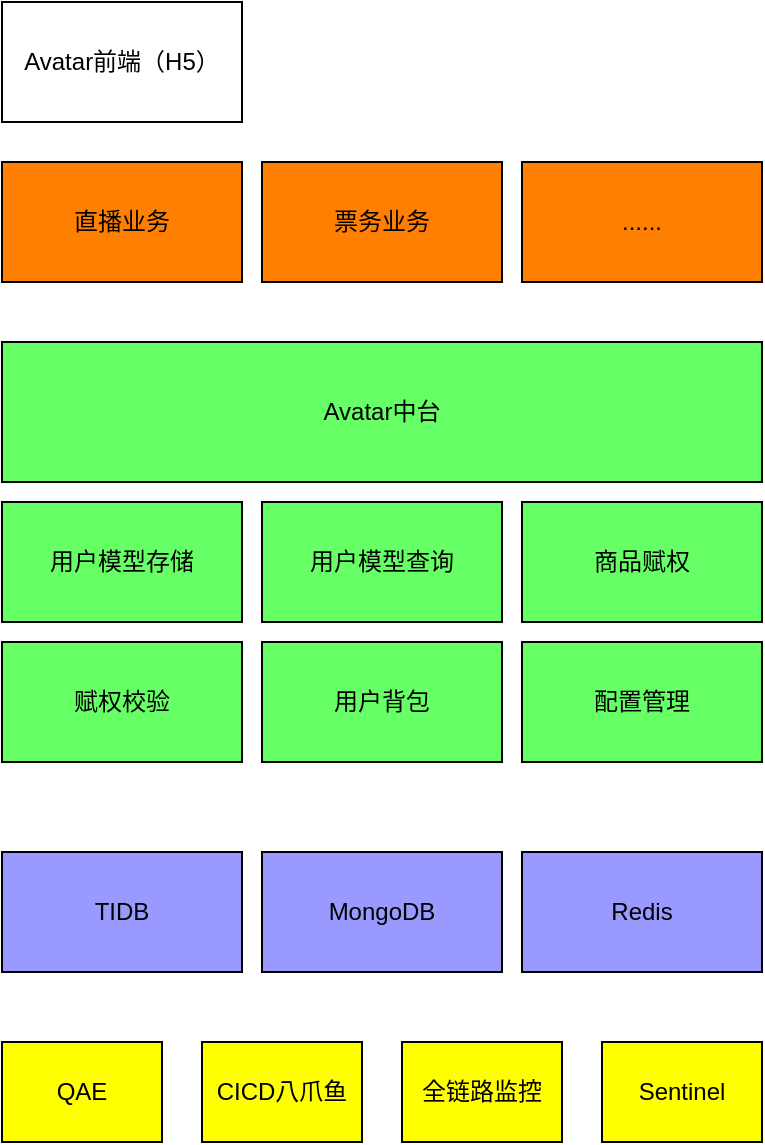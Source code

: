 <mxfile version="14.0.4" type="github">
  <diagram id="s80pH2GnnMX6pbSVh5So" name="Page-1">
    <mxGraphModel dx="1426" dy="803" grid="1" gridSize="10" guides="1" tooltips="1" connect="1" arrows="1" fold="1" page="1" pageScale="1" pageWidth="827" pageHeight="1169" math="0" shadow="0">
      <root>
        <mxCell id="0" />
        <mxCell id="1" parent="0" />
        <mxCell id="3ZbYRFyk5D7tgO6IIjx2-1" value="Avatar中台" style="rounded=0;whiteSpace=wrap;html=1;fillColor=#66FF66;" vertex="1" parent="1">
          <mxGeometry x="280" y="270" width="380" height="70" as="geometry" />
        </mxCell>
        <mxCell id="3ZbYRFyk5D7tgO6IIjx2-2" value="用户模型存储" style="rounded=0;whiteSpace=wrap;html=1;fillColor=#66FF66;" vertex="1" parent="1">
          <mxGeometry x="280" y="350" width="120" height="60" as="geometry" />
        </mxCell>
        <mxCell id="3ZbYRFyk5D7tgO6IIjx2-3" value="用户模型查询" style="rounded=0;whiteSpace=wrap;html=1;fillColor=#66FF66;" vertex="1" parent="1">
          <mxGeometry x="410" y="350" width="120" height="60" as="geometry" />
        </mxCell>
        <mxCell id="3ZbYRFyk5D7tgO6IIjx2-4" value="商品赋权" style="rounded=0;whiteSpace=wrap;html=1;fillColor=#66FF66;" vertex="1" parent="1">
          <mxGeometry x="540" y="350" width="120" height="60" as="geometry" />
        </mxCell>
        <mxCell id="3ZbYRFyk5D7tgO6IIjx2-5" value="配置管理" style="rounded=0;whiteSpace=wrap;html=1;fillColor=#66FF66;" vertex="1" parent="1">
          <mxGeometry x="540" y="420" width="120" height="60" as="geometry" />
        </mxCell>
        <mxCell id="3ZbYRFyk5D7tgO6IIjx2-6" value="用户背包" style="rounded=0;whiteSpace=wrap;html=1;fillColor=#66FF66;" vertex="1" parent="1">
          <mxGeometry x="410" y="420" width="120" height="60" as="geometry" />
        </mxCell>
        <mxCell id="3ZbYRFyk5D7tgO6IIjx2-7" value="赋权校验" style="rounded=0;whiteSpace=wrap;html=1;fillColor=#66FF66;" vertex="1" parent="1">
          <mxGeometry x="280" y="420" width="120" height="60" as="geometry" />
        </mxCell>
        <mxCell id="3ZbYRFyk5D7tgO6IIjx2-8" value="TIDB" style="rounded=0;whiteSpace=wrap;html=1;fillColor=#9999FF;" vertex="1" parent="1">
          <mxGeometry x="280" y="525" width="120" height="60" as="geometry" />
        </mxCell>
        <mxCell id="3ZbYRFyk5D7tgO6IIjx2-9" value="MongoDB" style="rounded=0;whiteSpace=wrap;html=1;fillColor=#9999FF;" vertex="1" parent="1">
          <mxGeometry x="410" y="525" width="120" height="60" as="geometry" />
        </mxCell>
        <mxCell id="3ZbYRFyk5D7tgO6IIjx2-10" value="Redis" style="rounded=0;whiteSpace=wrap;html=1;fillColor=#9999FF;" vertex="1" parent="1">
          <mxGeometry x="540" y="525" width="120" height="60" as="geometry" />
        </mxCell>
        <mxCell id="3ZbYRFyk5D7tgO6IIjx2-11" value="QAE" style="rounded=0;whiteSpace=wrap;html=1;fillColor=#FFFF00;" vertex="1" parent="1">
          <mxGeometry x="280" y="620" width="80" height="50" as="geometry" />
        </mxCell>
        <mxCell id="3ZbYRFyk5D7tgO6IIjx2-12" value="直播业务" style="rounded=0;whiteSpace=wrap;html=1;fillColor=#FF8000;" vertex="1" parent="1">
          <mxGeometry x="280" y="180" width="120" height="60" as="geometry" />
        </mxCell>
        <mxCell id="3ZbYRFyk5D7tgO6IIjx2-13" value="CICD八爪鱼" style="rounded=0;whiteSpace=wrap;html=1;fillColor=#FFFF00;" vertex="1" parent="1">
          <mxGeometry x="380" y="620" width="80" height="50" as="geometry" />
        </mxCell>
        <mxCell id="3ZbYRFyk5D7tgO6IIjx2-14" value="全链路监控" style="rounded=0;whiteSpace=wrap;html=1;fillColor=#FFFF00;" vertex="1" parent="1">
          <mxGeometry x="480" y="620" width="80" height="50" as="geometry" />
        </mxCell>
        <mxCell id="3ZbYRFyk5D7tgO6IIjx2-15" value="Sentinel" style="rounded=0;whiteSpace=wrap;html=1;fillColor=#FFFF00;" vertex="1" parent="1">
          <mxGeometry x="580" y="620" width="80" height="50" as="geometry" />
        </mxCell>
        <mxCell id="3ZbYRFyk5D7tgO6IIjx2-16" value="票务业务" style="rounded=0;whiteSpace=wrap;html=1;fillColor=#FF8000;" vertex="1" parent="1">
          <mxGeometry x="410" y="180" width="120" height="60" as="geometry" />
        </mxCell>
        <mxCell id="3ZbYRFyk5D7tgO6IIjx2-17" value="......" style="rounded=0;whiteSpace=wrap;html=1;fillColor=#FF8000;" vertex="1" parent="1">
          <mxGeometry x="540" y="180" width="120" height="60" as="geometry" />
        </mxCell>
        <mxCell id="3ZbYRFyk5D7tgO6IIjx2-18" value="Avatar前端（H5）" style="rounded=0;whiteSpace=wrap;html=1;" vertex="1" parent="1">
          <mxGeometry x="280" y="100" width="120" height="60" as="geometry" />
        </mxCell>
      </root>
    </mxGraphModel>
  </diagram>
</mxfile>
